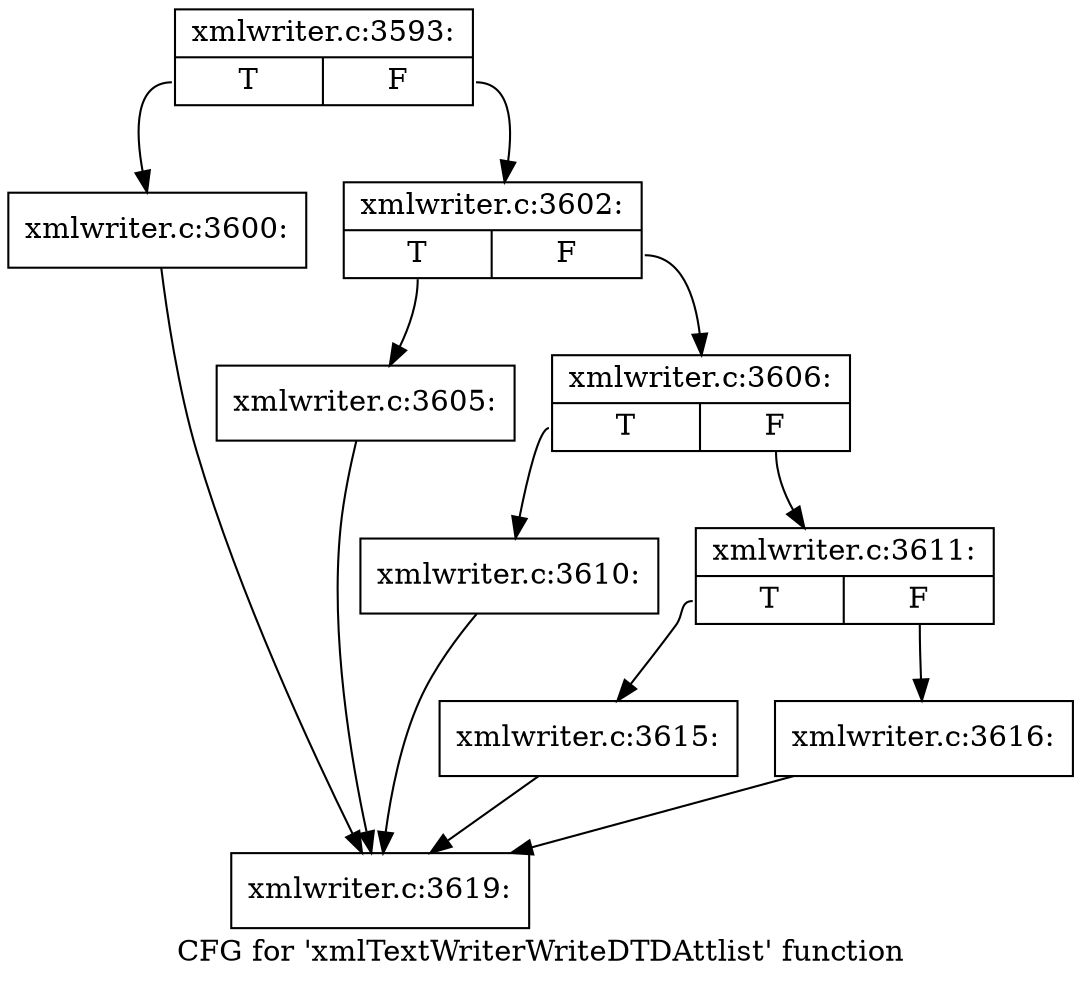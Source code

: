 digraph "CFG for 'xmlTextWriterWriteDTDAttlist' function" {
	label="CFG for 'xmlTextWriterWriteDTDAttlist' function";

	Node0x40c8f70 [shape=record,label="{xmlwriter.c:3593:|{<s0>T|<s1>F}}"];
	Node0x40c8f70:s0 -> Node0x40ca900;
	Node0x40c8f70:s1 -> Node0x40ca950;
	Node0x40ca900 [shape=record,label="{xmlwriter.c:3600:}"];
	Node0x40ca900 -> Node0x40c9560;
	Node0x40ca950 [shape=record,label="{xmlwriter.c:3602:|{<s0>T|<s1>F}}"];
	Node0x40ca950:s0 -> Node0x40cb1c0;
	Node0x40ca950:s1 -> Node0x40cb210;
	Node0x40cb1c0 [shape=record,label="{xmlwriter.c:3605:}"];
	Node0x40cb1c0 -> Node0x40c9560;
	Node0x40cb210 [shape=record,label="{xmlwriter.c:3606:|{<s0>T|<s1>F}}"];
	Node0x40cb210:s0 -> Node0x40cbbf0;
	Node0x40cb210:s1 -> Node0x40cbc40;
	Node0x40cbbf0 [shape=record,label="{xmlwriter.c:3610:}"];
	Node0x40cbbf0 -> Node0x40c9560;
	Node0x40cbc40 [shape=record,label="{xmlwriter.c:3611:|{<s0>T|<s1>F}}"];
	Node0x40cbc40:s0 -> Node0x40cc580;
	Node0x40cbc40:s1 -> Node0x40cc5d0;
	Node0x40cc580 [shape=record,label="{xmlwriter.c:3615:}"];
	Node0x40cc580 -> Node0x40c9560;
	Node0x40cc5d0 [shape=record,label="{xmlwriter.c:3616:}"];
	Node0x40cc5d0 -> Node0x40c9560;
	Node0x40c9560 [shape=record,label="{xmlwriter.c:3619:}"];
}
